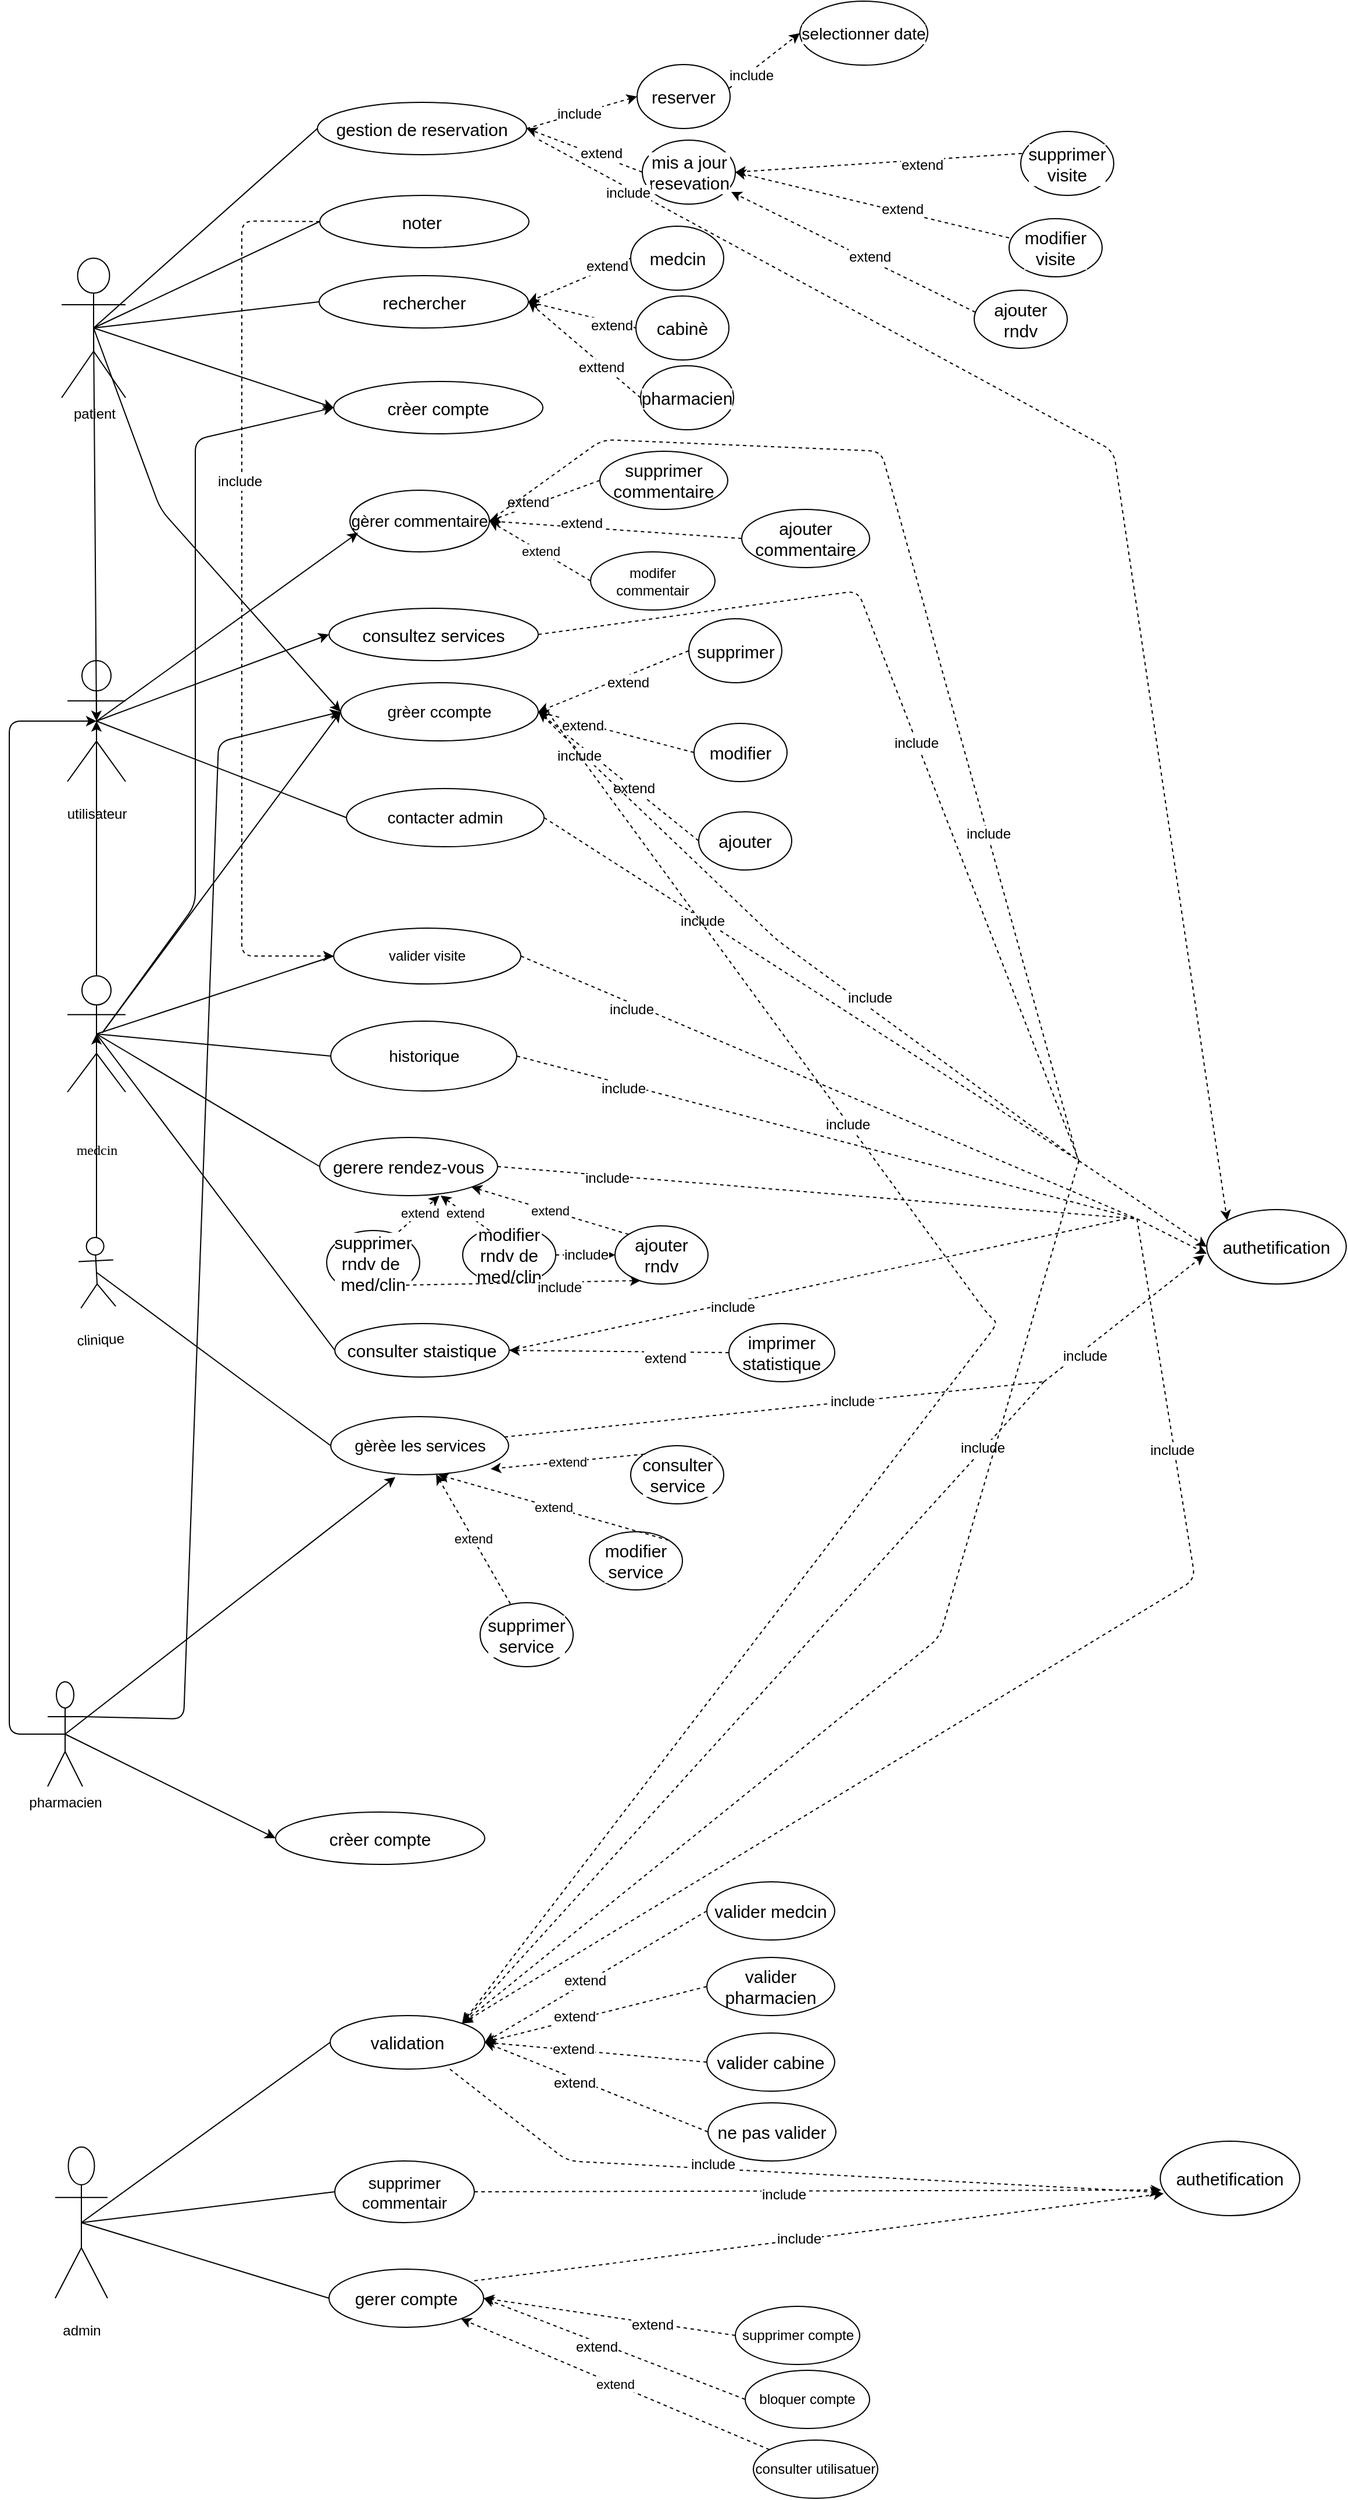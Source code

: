 <mxfile version="10.5.2" type="device"><diagram id="9LnyDhgUFT6EvwCevxtQ" name="Page-1"><mxGraphModel dx="1667" dy="1675" grid="1" gridSize="10" guides="1" tooltips="1" connect="1" arrows="1" fold="1" page="1" pageScale="1" pageWidth="827" pageHeight="1169" background="#ffffff" math="0" shadow="0"><root><mxCell id="0"/><mxCell id="1" parent="0"/><mxCell id="zMXbHXjJIyimCbZmFb-d-21" value="&lt;font style=&quot;font-size: 14px&quot;&gt;grèer ccompte&lt;/font&gt;" style="ellipse;whiteSpace=wrap;html=1;" parent="1" vertex="1"><mxGeometry x="245" y="-61" width="170" height="50" as="geometry"/></mxCell><mxCell id="zMXbHXjJIyimCbZmFb-d-44" value="&lt;br&gt;medcin&lt;br&gt;&lt;br&gt;" style="shape=umlActor;verticalLabelPosition=bottom;labelBackgroundColor=#ffffff;verticalAlign=middle;html=1;outlineConnect=0;fontColor=#000000;labelPosition=center;align=center;fontFamily=Verdana;fontStyle=0" parent="1" vertex="1"><mxGeometry x="10" y="191" width="50" height="100" as="geometry"/></mxCell><mxCell id="zMXbHXjJIyimCbZmFb-d-45" value="&lt;font style=&quot;font-size: 15px&quot;&gt;ajouter&lt;/font&gt;" style="ellipse;whiteSpace=wrap;html=1;labelBackgroundColor=#ffffff;fontColor=#000000;" parent="1" vertex="1"><mxGeometry x="553" y="50" width="80" height="50" as="geometry"/></mxCell><mxCell id="zMXbHXjJIyimCbZmFb-d-46" value="" style="endArrow=classic;html=1;fontColor=#000000;exitX=0;exitY=0.5;exitDx=0;exitDy=0;dashed=1;entryX=1;entryY=0.5;entryDx=0;entryDy=0;" parent="1" source="zMXbHXjJIyimCbZmFb-d-45" target="zMXbHXjJIyimCbZmFb-d-21" edge="1"><mxGeometry width="50" height="50" relative="1" as="geometry"><mxPoint x="210" y="204" as="sourcePoint"/><mxPoint x="400" y="136" as="targetPoint"/></mxGeometry></mxCell><mxCell id="14" value="extend" style="text;html=1;resizable=0;points=[];align=center;verticalAlign=middle;labelBackgroundColor=#ffffff;" parent="zMXbHXjJIyimCbZmFb-d-46" vertex="1" connectable="0"><mxGeometry x="-0.189" relative="1" as="geometry"><mxPoint as="offset"/></mxGeometry></mxCell><mxCell id="zMXbHXjJIyimCbZmFb-d-47" value="&lt;font style=&quot;font-size: 15px&quot;&gt;modifier&lt;/font&gt;" style="ellipse;whiteSpace=wrap;html=1;labelBackgroundColor=#ffffff;fontColor=#000000;" parent="1" vertex="1"><mxGeometry x="549" y="-26" width="80" height="50" as="geometry"/></mxCell><mxCell id="zMXbHXjJIyimCbZmFb-d-50" value="" style="endArrow=classic;html=1;fontColor=#000000;exitX=0;exitY=0.5;exitDx=0;exitDy=0;dashed=1;entryX=1;entryY=0.5;entryDx=0;entryDy=0;" parent="1" source="zMXbHXjJIyimCbZmFb-d-47" target="zMXbHXjJIyimCbZmFb-d-21" edge="1"><mxGeometry width="50" height="50" relative="1" as="geometry"><mxPoint x="60" y="536" as="sourcePoint"/><mxPoint x="400" y="136" as="targetPoint"/></mxGeometry></mxCell><mxCell id="13" value="extend" style="text;html=1;resizable=0;points=[];align=center;verticalAlign=middle;labelBackgroundColor=#ffffff;" parent="zMXbHXjJIyimCbZmFb-d-50" vertex="1" connectable="0"><mxGeometry x="0.425" y="2" relative="1" as="geometry"><mxPoint as="offset"/></mxGeometry></mxCell><mxCell id="zMXbHXjJIyimCbZmFb-d-51" value="&lt;font style=&quot;font-size: 15px&quot;&gt;supprimer&lt;/font&gt;" style="ellipse;whiteSpace=wrap;html=1;labelBackgroundColor=#ffffff;fontColor=#000000;" parent="1" vertex="1"><mxGeometry x="544.5" y="-116" width="80" height="55" as="geometry"/></mxCell><mxCell id="zMXbHXjJIyimCbZmFb-d-52" value="" style="endArrow=classic;html=1;fontColor=#000000;entryX=1;entryY=0.5;entryDx=0;entryDy=0;exitX=0;exitY=0.5;exitDx=0;exitDy=0;dashed=1;" parent="1" source="zMXbHXjJIyimCbZmFb-d-51" target="zMXbHXjJIyimCbZmFb-d-21" edge="1"><mxGeometry width="50" height="50" relative="1" as="geometry"><mxPoint x="60" y="536" as="sourcePoint"/><mxPoint x="110" y="486" as="targetPoint"/></mxGeometry></mxCell><mxCell id="12" value="extend" style="text;html=1;resizable=0;points=[];align=center;verticalAlign=middle;labelBackgroundColor=#ffffff;" parent="zMXbHXjJIyimCbZmFb-d-52" vertex="1" connectable="0"><mxGeometry x="-0.167" y="6" relative="1" as="geometry"><mxPoint x="-1" as="offset"/></mxGeometry></mxCell><mxCell id="zMXbHXjJIyimCbZmFb-d-56" value="" style="endArrow=none;html=1;fontColor=#000000;entryX=0.5;entryY=0.5;entryDx=0;entryDy=0;entryPerimeter=0;exitX=0;exitY=0.5;exitDx=0;exitDy=0;" parent="1" source="zMXbHXjJIyimCbZmFb-d-57" edge="1"><mxGeometry width="50" height="50" relative="1" as="geometry"><mxPoint x="190" y="316" as="sourcePoint"/><mxPoint x="35" y="241" as="targetPoint"/></mxGeometry></mxCell><mxCell id="zMXbHXjJIyimCbZmFb-d-57" value="&lt;font style=&quot;font-size: 14px&quot;&gt;historique&lt;/font&gt;" style="ellipse;whiteSpace=wrap;html=1;labelBackgroundColor=#ffffff;fontColor=#000000;" parent="1" vertex="1"><mxGeometry x="236.5" y="230" width="160" height="60" as="geometry"/></mxCell><mxCell id="zMXbHXjJIyimCbZmFb-d-58" value="&lt;font style=&quot;font-size: 15px&quot;&gt;authetification&lt;/font&gt;" style="ellipse;whiteSpace=wrap;html=1;labelBackgroundColor=#ffffff;fontColor=#000000;" parent="1" vertex="1"><mxGeometry x="990" y="392" width="120" height="64" as="geometry"/></mxCell><mxCell id="zMXbHXjJIyimCbZmFb-d-60" value="" style="endArrow=none;html=1;fontColor=#000000;dashed=1;exitX=1;exitY=0.5;exitDx=0;exitDy=0;endFill=0;" parent="1" source="zMXbHXjJIyimCbZmFb-d-57" edge="1"><mxGeometry width="50" height="50" relative="1" as="geometry"><mxPoint x="540" y="296" as="sourcePoint"/><mxPoint x="930" y="400" as="targetPoint"/></mxGeometry></mxCell><mxCell id="18" value="include" style="text;html=1;resizable=0;points=[];align=center;verticalAlign=middle;labelBackgroundColor=#ffffff;" parent="zMXbHXjJIyimCbZmFb-d-60" vertex="1" connectable="0"><mxGeometry x="-0.656" y="-4" relative="1" as="geometry"><mxPoint as="offset"/></mxGeometry></mxCell><mxCell id="iPlJsQ_h50ls05gZvfqL-1" value="&lt;font style=&quot;font-size: 15px&quot;&gt;gerere rendez-vous&lt;br&gt;&lt;/font&gt;" style="ellipse;whiteSpace=wrap;html=1;" parent="1" vertex="1"><mxGeometry x="227" y="330" width="153" height="50" as="geometry"/></mxCell><mxCell id="iPlJsQ_h50ls05gZvfqL-2" value="" style="endArrow=none;html=1;entryX=0;entryY=0.5;entryDx=0;entryDy=0;exitX=0.5;exitY=0.5;exitDx=0;exitDy=0;exitPerimeter=0;" parent="1" target="iPlJsQ_h50ls05gZvfqL-1" edge="1"><mxGeometry width="50" height="50" relative="1" as="geometry"><mxPoint x="35" y="241" as="sourcePoint"/><mxPoint x="90" y="476" as="targetPoint"/></mxGeometry></mxCell><mxCell id="iPlJsQ_h50ls05gZvfqL-3" value="" style="endArrow=none;html=1;dashed=1;exitX=1;exitY=0.5;exitDx=0;exitDy=0;endFill=0;" parent="1" source="iPlJsQ_h50ls05gZvfqL-1" edge="1"><mxGeometry width="50" height="50" relative="1" as="geometry"><mxPoint x="540" y="296" as="sourcePoint"/><mxPoint x="930" y="400" as="targetPoint"/></mxGeometry></mxCell><mxCell id="19" value="include" style="text;html=1;resizable=0;points=[];align=center;verticalAlign=middle;labelBackgroundColor=#ffffff;" parent="iPlJsQ_h50ls05gZvfqL-3" vertex="1" connectable="0"><mxGeometry x="-0.658" y="-2" relative="1" as="geometry"><mxPoint as="offset"/></mxGeometry></mxCell><mxCell id="iPlJsQ_h50ls05gZvfqL-4" value="&lt;font style=&quot;font-size: 15px&quot;&gt;consulter staistique&lt;/font&gt;" style="ellipse;whiteSpace=wrap;html=1;" parent="1" vertex="1"><mxGeometry x="240" y="490" width="150" height="46" as="geometry"/></mxCell><mxCell id="iPlJsQ_h50ls05gZvfqL-8" value="" style="endArrow=none;html=1;exitX=0;exitY=0.5;exitDx=0;exitDy=0;entryX=0.5;entryY=0.5;entryDx=0;entryDy=0;entryPerimeter=0;" parent="1" source="iPlJsQ_h50ls05gZvfqL-4" edge="1"><mxGeometry width="50" height="50" relative="1" as="geometry"><mxPoint x="40" y="606" as="sourcePoint"/><mxPoint x="35" y="241" as="targetPoint"/></mxGeometry></mxCell><mxCell id="iPlJsQ_h50ls05gZvfqL-9" value="" style="endArrow=none;html=1;exitX=1;exitY=0.5;exitDx=0;exitDy=0;dashed=1;endFill=0;" parent="1" source="iPlJsQ_h50ls05gZvfqL-4" edge="1"><mxGeometry width="50" height="50" relative="1" as="geometry"><mxPoint x="543" y="296" as="sourcePoint"/><mxPoint x="920" y="400" as="targetPoint"/></mxGeometry></mxCell><mxCell id="20" value="include" style="text;html=1;resizable=0;points=[];align=center;verticalAlign=middle;labelBackgroundColor=#ffffff;" parent="iPlJsQ_h50ls05gZvfqL-9" vertex="1" connectable="0"><mxGeometry x="-0.279" y="-4" relative="1" as="geometry"><mxPoint as="offset"/></mxGeometry></mxCell><mxCell id="iPlJsQ_h50ls05gZvfqL-10" value="&lt;font style=&quot;font-size: 15px&quot;&gt;imprimer statistique&lt;/font&gt;" style="ellipse;whiteSpace=wrap;html=1;" parent="1" vertex="1"><mxGeometry x="579" y="490" width="91" height="50" as="geometry"/></mxCell><mxCell id="iPlJsQ_h50ls05gZvfqL-12" value="" style="endArrow=classic;html=1;entryX=1;entryY=0.5;entryDx=0;entryDy=0;exitX=0;exitY=0.5;exitDx=0;exitDy=0;dashed=1;" parent="1" source="iPlJsQ_h50ls05gZvfqL-10" target="iPlJsQ_h50ls05gZvfqL-4" edge="1"><mxGeometry width="50" height="50" relative="1" as="geometry"><mxPoint x="10" y="716" as="sourcePoint"/><mxPoint x="60" y="666" as="targetPoint"/></mxGeometry></mxCell><mxCell id="21" value="extend" style="text;html=1;resizable=0;points=[];align=center;verticalAlign=middle;labelBackgroundColor=#ffffff;" parent="iPlJsQ_h50ls05gZvfqL-12" vertex="1" connectable="0"><mxGeometry x="-0.418" y="5" relative="1" as="geometry"><mxPoint as="offset"/></mxGeometry></mxCell><mxCell id="iPlJsQ_h50ls05gZvfqL-17" value="&lt;br&gt;clinique&lt;br&gt;" style="shape=umlActor;verticalLabelPosition=bottom;labelBackgroundColor=#ffffff;verticalAlign=top;html=1;outlineConnect=0;rotation=-3;direction=east;" parent="1" vertex="1"><mxGeometry x="20" y="416" width="30" height="60" as="geometry"/></mxCell><mxCell id="iPlJsQ_h50ls05gZvfqL-18" value="" style="endArrow=classic;html=1;entryX=0.5;entryY=0.5;entryDx=0;entryDy=0;entryPerimeter=0;" parent="1" source="iPlJsQ_h50ls05gZvfqL-17" edge="1"><mxGeometry width="50" height="50" relative="1" as="geometry"><mxPoint x="10" y="686" as="sourcePoint"/><mxPoint x="35" y="241" as="targetPoint"/></mxGeometry></mxCell><mxCell id="iPlJsQ_h50ls05gZvfqL-28" value="&lt;font style=&quot;font-size: 14px&quot;&gt;gèrèe les services&lt;/font&gt;" style="ellipse;whiteSpace=wrap;html=1;" parent="1" vertex="1"><mxGeometry x="236.5" y="570" width="153" height="50" as="geometry"/></mxCell><mxCell id="iPlJsQ_h50ls05gZvfqL-29" value="" style="endArrow=none;html=1;exitX=0;exitY=0.5;exitDx=0;exitDy=0;entryX=0.5;entryY=0.5;entryDx=0;entryDy=0;entryPerimeter=0;" parent="1" source="iPlJsQ_h50ls05gZvfqL-28" target="iPlJsQ_h50ls05gZvfqL-17" edge="1"><mxGeometry width="50" height="50" relative="1" as="geometry"><mxPoint x="10" y="896" as="sourcePoint"/><mxPoint x="60" y="846" as="targetPoint"/></mxGeometry></mxCell><mxCell id="iPlJsQ_h50ls05gZvfqL-30" value="&lt;br&gt;admin&lt;br&gt;&lt;br&gt;" style="shape=umlActor;verticalLabelPosition=bottom;labelBackgroundColor=#ffffff;verticalAlign=top;html=1;outlineConnect=0;" parent="1" vertex="1"><mxGeometry x="-0.5" y="1198" width="45" height="130" as="geometry"/></mxCell><mxCell id="iPlJsQ_h50ls05gZvfqL-31" value="&lt;font style=&quot;font-size: 15px&quot;&gt;validation&lt;/font&gt;" style="ellipse;whiteSpace=wrap;html=1;" parent="1" vertex="1"><mxGeometry x="236" y="1085" width="133" height="46" as="geometry"/></mxCell><mxCell id="iPlJsQ_h50ls05gZvfqL-34" value="&lt;font style=&quot;font-size: 15px&quot;&gt;gerer compte&lt;/font&gt;" style="ellipse;whiteSpace=wrap;html=1;" parent="1" vertex="1"><mxGeometry x="235" y="1303" width="133" height="50" as="geometry"/></mxCell><mxCell id="iPlJsQ_h50ls05gZvfqL-35" value="" style="endArrow=none;html=1;exitX=1;exitY=0.5;exitDx=0;exitDy=0;dashed=1;endFill=0;" parent="1" source="zMXbHXjJIyimCbZmFb-d-21" edge="1"><mxGeometry width="50" height="50" relative="1" as="geometry"><mxPoint x="40" y="800" as="sourcePoint"/><mxPoint x="880" y="350" as="targetPoint"/><Array as="points"><mxPoint x="620" y="160"/></Array></mxGeometry></mxCell><mxCell id="15" value="include" style="text;html=1;resizable=0;points=[];align=center;verticalAlign=middle;labelBackgroundColor=#ffffff;" parent="iPlJsQ_h50ls05gZvfqL-35" vertex="1" connectable="0"><mxGeometry x="-0.834" y="-4" relative="1" as="geometry"><mxPoint x="1" as="offset"/></mxGeometry></mxCell><mxCell id="FU3f3oIDZzmrvrqq_u5L-83" value="include" style="text;html=1;resizable=0;points=[];align=center;verticalAlign=middle;labelBackgroundColor=#ffffff;" vertex="1" connectable="0" parent="iPlJsQ_h50ls05gZvfqL-35"><mxGeometry x="0.24" y="-2" relative="1" as="geometry"><mxPoint x="6.5" y="-6" as="offset"/></mxGeometry></mxCell><mxCell id="iPlJsQ_h50ls05gZvfqL-38" value="&lt;font style=&quot;font-size: 15px&quot;&gt;valider cabine&lt;/font&gt;" style="ellipse;whiteSpace=wrap;html=1;" parent="1" vertex="1"><mxGeometry x="560" y="1100" width="110" height="50" as="geometry"/></mxCell><mxCell id="iPlJsQ_h50ls05gZvfqL-39" value="&lt;font style=&quot;font-size: 15px&quot;&gt;ne pas valider&lt;/font&gt;" style="ellipse;whiteSpace=wrap;html=1;" parent="1" vertex="1"><mxGeometry x="561" y="1160" width="110" height="50" as="geometry"/></mxCell><mxCell id="iPlJsQ_h50ls05gZvfqL-40" value="&lt;span style=&quot;font-size: 15px&quot;&gt;valider pharmacien&lt;/span&gt;&lt;br&gt;" style="ellipse;whiteSpace=wrap;html=1;" parent="1" vertex="1"><mxGeometry x="560" y="1035" width="110" height="50" as="geometry"/></mxCell><mxCell id="iPlJsQ_h50ls05gZvfqL-41" value="&lt;span style=&quot;font-size: 15px&quot;&gt;valider medcin&lt;/span&gt;&lt;br&gt;" style="ellipse;whiteSpace=wrap;html=1;" parent="1" vertex="1"><mxGeometry x="560" y="970" width="110" height="50" as="geometry"/></mxCell><mxCell id="iPlJsQ_h50ls05gZvfqL-42" value="" style="endArrow=classic;html=1;dashed=1;entryX=1;entryY=0.5;entryDx=0;entryDy=0;exitX=0;exitY=0.5;exitDx=0;exitDy=0;" parent="1" source="iPlJsQ_h50ls05gZvfqL-41" target="iPlJsQ_h50ls05gZvfqL-31" edge="1"><mxGeometry width="50" height="50" relative="1" as="geometry"><mxPoint x="1" y="1380" as="sourcePoint"/><mxPoint x="51" y="1330" as="targetPoint"/></mxGeometry></mxCell><mxCell id="24" value="extend" style="text;html=1;resizable=0;points=[];align=center;verticalAlign=middle;labelBackgroundColor=#ffffff;" parent="iPlJsQ_h50ls05gZvfqL-42" vertex="1" connectable="0"><mxGeometry x="0.09" y="-2" relative="1" as="geometry"><mxPoint as="offset"/></mxGeometry></mxCell><mxCell id="iPlJsQ_h50ls05gZvfqL-43" value="" style="endArrow=classic;html=1;dashed=1;exitX=0;exitY=0.5;exitDx=0;exitDy=0;entryX=1;entryY=0.5;entryDx=0;entryDy=0;" parent="1" source="iPlJsQ_h50ls05gZvfqL-40" target="iPlJsQ_h50ls05gZvfqL-31" edge="1"><mxGeometry width="50" height="50" relative="1" as="geometry"><mxPoint x="441" y="1190" as="sourcePoint"/><mxPoint x="381" y="1130" as="targetPoint"/></mxGeometry></mxCell><mxCell id="25" value="extend" style="text;html=1;resizable=0;points=[];align=center;verticalAlign=middle;labelBackgroundColor=#ffffff;" parent="iPlJsQ_h50ls05gZvfqL-43" vertex="1" connectable="0"><mxGeometry x="0.187" y="-3" relative="1" as="geometry"><mxPoint as="offset"/></mxGeometry></mxCell><mxCell id="iPlJsQ_h50ls05gZvfqL-45" value="" style="endArrow=classic;html=1;dashed=1;exitX=0;exitY=0.5;exitDx=0;exitDy=0;entryX=1;entryY=0.5;entryDx=0;entryDy=0;" parent="1" source="iPlJsQ_h50ls05gZvfqL-38" target="iPlJsQ_h50ls05gZvfqL-31" edge="1"><mxGeometry width="50" height="50" relative="1" as="geometry"><mxPoint x="461" y="1220" as="sourcePoint"/><mxPoint x="381" y="1130" as="targetPoint"/></mxGeometry></mxCell><mxCell id="26" value="extend" style="text;html=1;resizable=0;points=[];align=center;verticalAlign=middle;labelBackgroundColor=#ffffff;" parent="iPlJsQ_h50ls05gZvfqL-45" vertex="1" connectable="0"><mxGeometry x="0.205" y="-1" relative="1" as="geometry"><mxPoint as="offset"/></mxGeometry></mxCell><mxCell id="iPlJsQ_h50ls05gZvfqL-46" value="" style="endArrow=classic;html=1;dashed=1;exitX=0;exitY=0.5;exitDx=0;exitDy=0;entryX=1;entryY=0.5;entryDx=0;entryDy=0;" parent="1" source="iPlJsQ_h50ls05gZvfqL-39" target="iPlJsQ_h50ls05gZvfqL-31" edge="1"><mxGeometry width="50" height="50" relative="1" as="geometry"><mxPoint x="431" y="1220" as="sourcePoint"/><mxPoint x="381" y="1130" as="targetPoint"/></mxGeometry></mxCell><mxCell id="27" value="extend" style="text;html=1;resizable=0;points=[];align=center;verticalAlign=middle;labelBackgroundColor=#ffffff;" parent="iPlJsQ_h50ls05gZvfqL-46" vertex="1" connectable="0"><mxGeometry x="0.183" y="4" relative="1" as="geometry"><mxPoint as="offset"/></mxGeometry></mxCell><mxCell id="iPlJsQ_h50ls05gZvfqL-48" value="" style="endArrow=none;html=1;exitX=0;exitY=0.5;exitDx=0;exitDy=0;entryX=0.5;entryY=0.5;entryDx=0;entryDy=0;entryPerimeter=0;" parent="1" source="iPlJsQ_h50ls05gZvfqL-31" target="iPlJsQ_h50ls05gZvfqL-30" edge="1"><mxGeometry width="50" height="50" relative="1" as="geometry"><mxPoint x="1" y="1380" as="sourcePoint"/><mxPoint x="51" y="1330" as="targetPoint"/></mxGeometry></mxCell><mxCell id="iPlJsQ_h50ls05gZvfqL-50" value="" style="endArrow=none;html=1;exitX=0;exitY=0.5;exitDx=0;exitDy=0;entryX=0.5;entryY=0.5;entryDx=0;entryDy=0;entryPerimeter=0;" parent="1" source="iPlJsQ_h50ls05gZvfqL-34" target="iPlJsQ_h50ls05gZvfqL-30" edge="1"><mxGeometry width="50" height="50" relative="1" as="geometry"><mxPoint x="245" y="1385" as="sourcePoint"/><mxPoint x="51" y="1330" as="targetPoint"/></mxGeometry></mxCell><mxCell id="iPlJsQ_h50ls05gZvfqL-61" value="&lt;br&gt;utilisateur&lt;br&gt;" style="shape=umlActor;verticalLabelPosition=bottom;labelBackgroundColor=#ffffff;verticalAlign=top;html=1;outlineConnect=0;" parent="1" vertex="1"><mxGeometry x="10" y="-80" width="50" height="104" as="geometry"/></mxCell><mxCell id="iPlJsQ_h50ls05gZvfqL-64" value="" style="endArrow=classic;html=1;entryX=0.5;entryY=0.5;entryDx=0;entryDy=0;entryPerimeter=0;" parent="1" source="zMXbHXjJIyimCbZmFb-d-44" target="iPlJsQ_h50ls05gZvfqL-61" edge="1"><mxGeometry width="50" height="50" relative="1" as="geometry"><mxPoint x="30" y="140" as="sourcePoint"/><mxPoint x="80" y="90" as="targetPoint"/></mxGeometry></mxCell><mxCell id="O1i-5wUcw9t3_HVmQhSs-1" value="pharmacien&lt;br&gt;&lt;br&gt;" style="shape=umlActor;verticalLabelPosition=bottom;labelBackgroundColor=#ffffff;verticalAlign=top;html=1;outlineConnect=0;" parent="1" vertex="1"><mxGeometry x="-7" y="798" width="30" height="90" as="geometry"/></mxCell><mxCell id="O1i-5wUcw9t3_HVmQhSs-25" value="patient" style="shape=umlActor;verticalLabelPosition=bottom;labelBackgroundColor=#ffffff;verticalAlign=top;html=1;outlineConnect=0;" parent="1" vertex="1"><mxGeometry x="5" y="-426" width="55" height="120" as="geometry"/></mxCell><mxCell id="O1i-5wUcw9t3_HVmQhSs-26" value="&lt;span style=&quot;font-size: 15px&quot;&gt;gestion de reservation&lt;/span&gt;" style="ellipse;whiteSpace=wrap;html=1;" parent="1" vertex="1"><mxGeometry x="225" y="-560" width="180" height="45" as="geometry"/></mxCell><mxCell id="O1i-5wUcw9t3_HVmQhSs-28" value="" style="endArrow=classic;html=1;entryX=0.5;entryY=0.5;entryDx=0;entryDy=0;entryPerimeter=0;exitX=0.5;exitY=0.5;exitDx=0;exitDy=0;exitPerimeter=0;" parent="1" source="O1i-5wUcw9t3_HVmQhSs-25" target="iPlJsQ_h50ls05gZvfqL-61" edge="1"><mxGeometry width="50" height="50" relative="1" as="geometry"><mxPoint x="10" y="-210" as="sourcePoint"/><mxPoint x="60" y="-260" as="targetPoint"/></mxGeometry></mxCell><mxCell id="O1i-5wUcw9t3_HVmQhSs-29" value="" style="endArrow=classic;html=1;exitX=1;exitY=0.5;exitDx=0;exitDy=0;entryX=0;entryY=0.5;entryDx=0;entryDy=0;dashed=1;" parent="1" source="O1i-5wUcw9t3_HVmQhSs-26" target="O1i-5wUcw9t3_HVmQhSs-32" edge="1"><mxGeometry width="50" height="50" relative="1" as="geometry"><mxPoint x="470" y="-500" as="sourcePoint"/><mxPoint x="500" y="-560" as="targetPoint"/></mxGeometry></mxCell><mxCell id="2" value="include" style="text;html=1;resizable=0;points=[];align=center;verticalAlign=middle;labelBackgroundColor=#ffffff;" parent="O1i-5wUcw9t3_HVmQhSs-29" vertex="1" connectable="0"><mxGeometry x="0.436" y="-6" relative="1" as="geometry"><mxPoint x="-25" y="1.5" as="offset"/></mxGeometry></mxCell><mxCell id="O1i-5wUcw9t3_HVmQhSs-31" value="&lt;span style=&quot;font-size: 15px&quot;&gt;noter&amp;nbsp;&lt;/span&gt;&lt;br&gt;" style="ellipse;whiteSpace=wrap;html=1;" parent="1" vertex="1"><mxGeometry x="227" y="-480" width="180" height="45" as="geometry"/></mxCell><mxCell id="O1i-5wUcw9t3_HVmQhSs-32" value="&lt;font style=&quot;font-size: 15px&quot;&gt;reserver&lt;/font&gt;" style="ellipse;whiteSpace=wrap;html=1;labelBackgroundColor=#ffffff;fontColor=#000000;" parent="1" vertex="1"><mxGeometry x="500" y="-592.5" width="80" height="55" as="geometry"/></mxCell><mxCell id="O1i-5wUcw9t3_HVmQhSs-34" value="" style="endArrow=classic;html=1;exitX=0.988;exitY=0.373;exitDx=0;exitDy=0;exitPerimeter=0;entryX=0;entryY=0.5;entryDx=0;entryDy=0;dashed=1;" parent="1" source="O1i-5wUcw9t3_HVmQhSs-32" target="O1i-5wUcw9t3_HVmQhSs-36" edge="1"><mxGeometry width="50" height="50" relative="1" as="geometry"><mxPoint x="610" y="-560" as="sourcePoint"/><mxPoint x="640" y="-600" as="targetPoint"/></mxGeometry></mxCell><mxCell id="3" value="include" style="text;html=1;resizable=0;points=[];align=center;verticalAlign=middle;labelBackgroundColor=#ffffff;" parent="O1i-5wUcw9t3_HVmQhSs-34" vertex="1" connectable="0"><mxGeometry x="-0.435" y="-3" relative="1" as="geometry"><mxPoint as="offset"/></mxGeometry></mxCell><mxCell id="O1i-5wUcw9t3_HVmQhSs-36" value="&lt;font style=&quot;font-size: 14px&quot;&gt;selectionner date&lt;/font&gt;" style="ellipse;whiteSpace=wrap;html=1;labelBackgroundColor=#ffffff;fontColor=#000000;" parent="1" vertex="1"><mxGeometry x="640" y="-647" width="110" height="55" as="geometry"/></mxCell><mxCell id="O1i-5wUcw9t3_HVmQhSs-43" value="" style="endArrow=classic;html=1;entryX=1;entryY=0.5;entryDx=0;entryDy=0;exitX=0;exitY=0.5;exitDx=0;exitDy=0;dashed=1;" parent="1" source="O1i-5wUcw9t3_HVmQhSs-44" target="O1i-5wUcw9t3_HVmQhSs-26" edge="1"><mxGeometry width="50" height="50" relative="1" as="geometry"><mxPoint x="490" y="-500" as="sourcePoint"/><mxPoint x="410" y="-540" as="targetPoint"/></mxGeometry></mxCell><mxCell id="5" value="extend" style="text;html=1;resizable=0;points=[];align=center;verticalAlign=middle;labelBackgroundColor=#ffffff;" parent="O1i-5wUcw9t3_HVmQhSs-43" vertex="1" connectable="0"><mxGeometry x="-0.263" y="-3" relative="1" as="geometry"><mxPoint as="offset"/></mxGeometry></mxCell><mxCell id="O1i-5wUcw9t3_HVmQhSs-44" value="&lt;span style=&quot;font-size: 15px&quot;&gt;mis a jour&lt;br&gt;resevation&lt;br&gt;&lt;/span&gt;" style="ellipse;whiteSpace=wrap;html=1;labelBackgroundColor=#ffffff;fontColor=#000000;" parent="1" vertex="1"><mxGeometry x="504.5" y="-527.5" width="80" height="55" as="geometry"/></mxCell><mxCell id="O1i-5wUcw9t3_HVmQhSs-51" value="valider visite" style="ellipse;whiteSpace=wrap;html=1;" parent="1" vertex="1"><mxGeometry x="239" y="150" width="161" height="48" as="geometry"/></mxCell><mxCell id="O1i-5wUcw9t3_HVmQhSs-52" value="" style="endArrow=none;html=1;exitX=0.5;exitY=0.5;exitDx=0;exitDy=0;exitPerimeter=0;entryX=0;entryY=0.5;entryDx=0;entryDy=0;" parent="1" source="zMXbHXjJIyimCbZmFb-d-44" target="O1i-5wUcw9t3_HVmQhSs-51" edge="1"><mxGeometry width="50" height="50" relative="1" as="geometry"><mxPoint x="160" y="160" as="sourcePoint"/><mxPoint x="210" y="110" as="targetPoint"/></mxGeometry></mxCell><mxCell id="O1i-5wUcw9t3_HVmQhSs-53" value="" style="endArrow=classic;html=1;entryX=0;entryY=0.5;entryDx=0;entryDy=0;exitX=0;exitY=0.5;exitDx=0;exitDy=0;dashed=1;" parent="1" source="O1i-5wUcw9t3_HVmQhSs-31" target="O1i-5wUcw9t3_HVmQhSs-51" edge="1"><mxGeometry width="50" height="50" relative="1" as="geometry"><mxPoint x="320" y="-300" as="sourcePoint"/><mxPoint x="160" y="170" as="targetPoint"/><Array as="points"><mxPoint x="160" y="-458"/><mxPoint x="160" y="-260"/><mxPoint x="160" y="174"/></Array></mxGeometry></mxCell><mxCell id="11" value="include" style="text;html=1;resizable=0;points=[];align=center;verticalAlign=middle;labelBackgroundColor=#ffffff;" parent="O1i-5wUcw9t3_HVmQhSs-53" vertex="1" connectable="0"><mxGeometry x="-0.252" y="-2" relative="1" as="geometry"><mxPoint as="offset"/></mxGeometry></mxCell><mxCell id="O1i-5wUcw9t3_HVmQhSs-56" value="&lt;span style=&quot;font-size: 15px&quot;&gt;rechercher&lt;/span&gt;&lt;br&gt;" style="ellipse;whiteSpace=wrap;html=1;" parent="1" vertex="1"><mxGeometry x="226.5" y="-411" width="180" height="45" as="geometry"/></mxCell><mxCell id="O1i-5wUcw9t3_HVmQhSs-58" value="&lt;span style=&quot;font-size: 15px&quot;&gt;medcin&lt;/span&gt;" style="ellipse;whiteSpace=wrap;html=1;labelBackgroundColor=#ffffff;fontColor=#000000;" parent="1" vertex="1"><mxGeometry x="494.5" y="-453.5" width="80" height="55" as="geometry"/></mxCell><mxCell id="O1i-5wUcw9t3_HVmQhSs-59" value="&lt;font style=&quot;font-size: 15px&quot;&gt;cabinè&lt;/font&gt;" style="ellipse;whiteSpace=wrap;html=1;labelBackgroundColor=#ffffff;fontColor=#000000;" parent="1" vertex="1"><mxGeometry x="499" y="-393.5" width="80" height="55" as="geometry"/></mxCell><mxCell id="O1i-5wUcw9t3_HVmQhSs-60" value="&lt;font style=&quot;font-size: 15px&quot;&gt;pharmacien&lt;/font&gt;" style="ellipse;whiteSpace=wrap;html=1;labelBackgroundColor=#ffffff;fontColor=#000000;" parent="1" vertex="1"><mxGeometry x="503" y="-333.5" width="80" height="55" as="geometry"/></mxCell><mxCell id="O1i-5wUcw9t3_HVmQhSs-61" value="" style="endArrow=classic;html=1;entryX=1;entryY=0.5;entryDx=0;entryDy=0;exitX=0;exitY=0.5;exitDx=0;exitDy=0;dashed=1;" parent="1" source="O1i-5wUcw9t3_HVmQhSs-58" target="O1i-5wUcw9t3_HVmQhSs-56" edge="1"><mxGeometry width="50" height="50" relative="1" as="geometry"><mxPoint x="350" y="-260" as="sourcePoint"/><mxPoint x="400" y="-310" as="targetPoint"/></mxGeometry></mxCell><mxCell id="7" value="extend" style="text;html=1;resizable=0;points=[];align=center;verticalAlign=middle;labelBackgroundColor=#ffffff;" parent="O1i-5wUcw9t3_HVmQhSs-61" vertex="1" connectable="0"><mxGeometry x="-0.54" y="-2" relative="1" as="geometry"><mxPoint as="offset"/></mxGeometry></mxCell><mxCell id="O1i-5wUcw9t3_HVmQhSs-62" value="" style="endArrow=classic;html=1;exitX=0;exitY=0.5;exitDx=0;exitDy=0;entryX=1;entryY=0.5;entryDx=0;entryDy=0;dashed=1;" parent="1" source="O1i-5wUcw9t3_HVmQhSs-59" target="O1i-5wUcw9t3_HVmQhSs-56" edge="1"><mxGeometry width="50" height="50" relative="1" as="geometry"><mxPoint x="420" y="-270" as="sourcePoint"/><mxPoint x="410" y="-390" as="targetPoint"/></mxGeometry></mxCell><mxCell id="8" value="extend" style="text;html=1;resizable=0;points=[];align=center;verticalAlign=middle;labelBackgroundColor=#ffffff;" parent="O1i-5wUcw9t3_HVmQhSs-62" vertex="1" connectable="0"><mxGeometry x="-0.558" y="3" relative="1" as="geometry"><mxPoint as="offset"/></mxGeometry></mxCell><mxCell id="O1i-5wUcw9t3_HVmQhSs-63" value="" style="endArrow=classic;html=1;entryX=1;entryY=0.5;entryDx=0;entryDy=0;exitX=0;exitY=0.5;exitDx=0;exitDy=0;dashed=1;" parent="1" source="O1i-5wUcw9t3_HVmQhSs-60" target="O1i-5wUcw9t3_HVmQhSs-56" edge="1"><mxGeometry width="50" height="50" relative="1" as="geometry"><mxPoint x="380" y="-290" as="sourcePoint"/><mxPoint x="430" y="-340" as="targetPoint"/></mxGeometry></mxCell><mxCell id="9" value="exttend" style="text;html=1;resizable=0;points=[];align=center;verticalAlign=middle;labelBackgroundColor=#ffffff;" parent="O1i-5wUcw9t3_HVmQhSs-63" vertex="1" connectable="0"><mxGeometry x="-0.323" y="2" relative="1" as="geometry"><mxPoint as="offset"/></mxGeometry></mxCell><mxCell id="O1i-5wUcw9t3_HVmQhSs-64" value="" style="endArrow=none;html=1;entryX=0;entryY=0.5;entryDx=0;entryDy=0;exitX=0.5;exitY=0.5;exitDx=0;exitDy=0;exitPerimeter=0;" parent="1" source="O1i-5wUcw9t3_HVmQhSs-25" target="O1i-5wUcw9t3_HVmQhSs-26" edge="1"><mxGeometry width="50" height="50" relative="1" as="geometry"><mxPoint x="120" y="-490" as="sourcePoint"/><mxPoint x="170" y="-540" as="targetPoint"/></mxGeometry></mxCell><mxCell id="O1i-5wUcw9t3_HVmQhSs-65" value="" style="endArrow=none;html=1;entryX=0;entryY=0.5;entryDx=0;entryDy=0;exitX=0.5;exitY=0.5;exitDx=0;exitDy=0;exitPerimeter=0;" parent="1" source="O1i-5wUcw9t3_HVmQhSs-25" target="O1i-5wUcw9t3_HVmQhSs-31" edge="1"><mxGeometry width="50" height="50" relative="1" as="geometry"><mxPoint x="190" y="-220" as="sourcePoint"/><mxPoint x="240" y="-270" as="targetPoint"/></mxGeometry></mxCell><mxCell id="O1i-5wUcw9t3_HVmQhSs-66" value="" style="endArrow=none;html=1;entryX=0;entryY=0.5;entryDx=0;entryDy=0;exitX=0.5;exitY=0.5;exitDx=0;exitDy=0;exitPerimeter=0;" parent="1" source="O1i-5wUcw9t3_HVmQhSs-25" target="O1i-5wUcw9t3_HVmQhSs-56" edge="1"><mxGeometry width="50" height="50" relative="1" as="geometry"><mxPoint x="220" y="-240" as="sourcePoint"/><mxPoint x="270" y="-290" as="targetPoint"/></mxGeometry></mxCell><mxCell id="O1i-5wUcw9t3_HVmQhSs-69" value="supprimer compte" style="ellipse;whiteSpace=wrap;html=1;" parent="1" vertex="1"><mxGeometry x="584.5" y="1335" width="107" height="50" as="geometry"/></mxCell><mxCell id="O1i-5wUcw9t3_HVmQhSs-70" value="" style="endArrow=classic;html=1;entryX=1;entryY=0.5;entryDx=0;entryDy=0;exitX=0;exitY=0.5;exitDx=0;exitDy=0;dashed=1;" parent="1" source="O1i-5wUcw9t3_HVmQhSs-69" target="iPlJsQ_h50ls05gZvfqL-34" edge="1"><mxGeometry width="50" height="50" relative="1" as="geometry"><mxPoint x="-24" y="1535" as="sourcePoint"/><mxPoint x="26" y="1485" as="targetPoint"/></mxGeometry></mxCell><mxCell id="29" value="extend" style="text;html=1;resizable=0;points=[];align=center;verticalAlign=middle;labelBackgroundColor=#ffffff;" parent="O1i-5wUcw9t3_HVmQhSs-70" vertex="1" connectable="0"><mxGeometry x="-0.337" y="1" relative="1" as="geometry"><mxPoint as="offset"/></mxGeometry></mxCell><mxCell id="O1i-5wUcw9t3_HVmQhSs-71" value="bloquer compte" style="ellipse;whiteSpace=wrap;html=1;" parent="1" vertex="1"><mxGeometry x="593" y="1390" width="107" height="50" as="geometry"/></mxCell><mxCell id="O1i-5wUcw9t3_HVmQhSs-72" value="" style="endArrow=classic;html=1;exitX=0;exitY=0.5;exitDx=0;exitDy=0;dashed=1;entryX=1;entryY=0.5;entryDx=0;entryDy=0;" parent="1" source="O1i-5wUcw9t3_HVmQhSs-71" target="iPlJsQ_h50ls05gZvfqL-34" edge="1"><mxGeometry width="50" height="50" relative="1" as="geometry"><mxPoint x="-24" y="1625" as="sourcePoint"/><mxPoint x="377" y="1389" as="targetPoint"/></mxGeometry></mxCell><mxCell id="30" value="extend" style="text;html=1;resizable=0;points=[];align=center;verticalAlign=middle;labelBackgroundColor=#ffffff;" parent="O1i-5wUcw9t3_HVmQhSs-72" vertex="1" connectable="0"><mxGeometry x="0.127" y="4" relative="1" as="geometry"><mxPoint as="offset"/></mxGeometry></mxCell><mxCell id="O1i-5wUcw9t3_HVmQhSs-73" value="&lt;font style=&quot;font-size: 14px&quot;&gt;contacter admin&lt;/font&gt;" style="ellipse;whiteSpace=wrap;html=1;" parent="1" vertex="1"><mxGeometry x="250" y="30" width="170" height="50" as="geometry"/></mxCell><mxCell id="O1i-5wUcw9t3_HVmQhSs-75" value="" style="endArrow=none;html=1;entryX=0;entryY=0.5;entryDx=0;entryDy=0;exitX=0.5;exitY=0.5;exitDx=0;exitDy=0;exitPerimeter=0;" parent="1" source="iPlJsQ_h50ls05gZvfqL-61" target="O1i-5wUcw9t3_HVmQhSs-73" edge="1"><mxGeometry width="50" height="50" relative="1" as="geometry"><mxPoint x="-160" y="100" as="sourcePoint"/><mxPoint x="-110" y="50" as="targetPoint"/></mxGeometry></mxCell><mxCell id="O1i-5wUcw9t3_HVmQhSs-76" value="" style="endArrow=none;html=1;exitX=1;exitY=0.5;exitDx=0;exitDy=0;dashed=1;endFill=0;" parent="1" source="O1i-5wUcw9t3_HVmQhSs-73" edge="1"><mxGeometry width="50" height="50" relative="1" as="geometry"><mxPoint x="425.571" y="-26.429" as="sourcePoint"/><mxPoint x="880" y="350" as="targetPoint"/><Array as="points"/></mxGeometry></mxCell><mxCell id="16" value="include" style="text;html=1;resizable=0;points=[];align=center;verticalAlign=middle;labelBackgroundColor=#ffffff;" parent="O1i-5wUcw9t3_HVmQhSs-76" vertex="1" connectable="0"><mxGeometry x="-0.406" y="-1" relative="1" as="geometry"><mxPoint as="offset"/></mxGeometry></mxCell><mxCell id="O1i-5wUcw9t3_HVmQhSs-79" value="" style="endArrow=none;html=1;exitX=1;exitY=0.5;exitDx=0;exitDy=0;dashed=1;endFill=0;" parent="1" source="O1i-5wUcw9t3_HVmQhSs-51" edge="1"><mxGeometry width="50" height="50" relative="1" as="geometry"><mxPoint x="429.857" y="65.0" as="sourcePoint"/><mxPoint x="930" y="400" as="targetPoint"/><Array as="points"/></mxGeometry></mxCell><mxCell id="17" value="include" style="text;html=1;resizable=0;points=[];align=center;verticalAlign=middle;labelBackgroundColor=#ffffff;" parent="O1i-5wUcw9t3_HVmQhSs-79" vertex="1" connectable="0"><mxGeometry x="-0.634" y="-5" relative="1" as="geometry"><mxPoint as="offset"/></mxGeometry></mxCell><mxCell id="O1i-5wUcw9t3_HVmQhSs-80" value="" style="endArrow=classic;html=1;exitX=1;exitY=0.5;exitDx=0;exitDy=0;dashed=1;entryX=0;entryY=0;entryDx=0;entryDy=0;" parent="1" target="zMXbHXjJIyimCbZmFb-d-58" edge="1"><mxGeometry width="50" height="50" relative="1" as="geometry"><mxPoint x="415.571" y="-527.857" as="sourcePoint"/><mxPoint x="1000" y="-230" as="targetPoint"/><Array as="points"><mxPoint x="910" y="-260"/></Array></mxGeometry></mxCell><mxCell id="6" value="include" style="text;html=1;resizable=0;points=[];align=center;verticalAlign=middle;labelBackgroundColor=#ffffff;" parent="O1i-5wUcw9t3_HVmQhSs-80" vertex="1" connectable="0"><mxGeometry x="-0.855" y="-4" relative="1" as="geometry"><mxPoint as="offset"/></mxGeometry></mxCell><mxCell id="O1i-5wUcw9t3_HVmQhSs-84" value="" style="endArrow=classic;html=1;entryX=0.5;entryY=0.5;entryDx=0;entryDy=0;entryPerimeter=0;exitX=0.5;exitY=0.5;exitDx=0;exitDy=0;exitPerimeter=0;" parent="1" source="O1i-5wUcw9t3_HVmQhSs-1" target="iPlJsQ_h50ls05gZvfqL-61" edge="1"><mxGeometry width="50" height="50" relative="1" as="geometry"><mxPoint x="-40" y="860" as="sourcePoint"/><mxPoint x="-10" y="660" as="targetPoint"/><Array as="points"><mxPoint x="-40" y="843"/><mxPoint x="-40" y="750"/><mxPoint x="-40" y="-28"/></Array></mxGeometry></mxCell><mxCell id="O1i-5wUcw9t3_HVmQhSs-90" value="&lt;span style=&quot;font-size: 14px&quot;&gt;supprimer&lt;br&gt;commentair&lt;br&gt;&lt;/span&gt;" style="ellipse;whiteSpace=wrap;html=1;" parent="1" vertex="1"><mxGeometry x="240" y="1210" width="120" height="53" as="geometry"/></mxCell><mxCell id="O1i-5wUcw9t3_HVmQhSs-91" value="" style="endArrow=none;html=1;entryX=0.5;entryY=0.5;entryDx=0;entryDy=0;entryPerimeter=0;exitX=0;exitY=0.5;exitDx=0;exitDy=0;" parent="1" source="O1i-5wUcw9t3_HVmQhSs-90" target="iPlJsQ_h50ls05gZvfqL-30" edge="1"><mxGeometry width="50" height="50" relative="1" as="geometry"><mxPoint x="140" y="1380" as="sourcePoint"/><mxPoint x="190" y="1330" as="targetPoint"/></mxGeometry></mxCell><mxCell id="32" value="&lt;font style=&quot;font-size: 15px&quot;&gt;modifier&lt;br&gt;visite&lt;br&gt;&lt;/font&gt;" style="ellipse;whiteSpace=wrap;html=1;labelBackgroundColor=#ffffff;fontColor=#000000;" parent="1" vertex="1"><mxGeometry x="820" y="-460" width="80" height="50" as="geometry"/></mxCell><mxCell id="33" value="&lt;font style=&quot;font-size: 15px&quot;&gt;ajouter&lt;br&gt;rndv&lt;br&gt;&lt;/font&gt;" style="ellipse;whiteSpace=wrap;html=1;labelBackgroundColor=#ffffff;fontColor=#000000;" parent="1" vertex="1"><mxGeometry x="790" y="-398.5" width="80" height="50" as="geometry"/></mxCell><mxCell id="34" value="&lt;font style=&quot;font-size: 15px&quot;&gt;supprimer&lt;br&gt;visite&lt;br&gt;&lt;/font&gt;" style="ellipse;whiteSpace=wrap;html=1;labelBackgroundColor=#ffffff;fontColor=#000000;" parent="1" vertex="1"><mxGeometry x="830" y="-535" width="80" height="55" as="geometry"/></mxCell><mxCell id="35" value="" style="endArrow=classic;html=1;dashed=1;entryX=1;entryY=0.5;exitX=0.013;exitY=0.345;exitPerimeter=0;" parent="1" source="34" target="O1i-5wUcw9t3_HVmQhSs-44" edge="1"><mxGeometry width="50" height="50" relative="1" as="geometry"><mxPoint x="590" y="-450" as="sourcePoint"/><mxPoint x="640" y="-500" as="targetPoint"/></mxGeometry></mxCell><mxCell id="38" value="extend" style="text;html=1;resizable=0;points=[];align=center;verticalAlign=middle;labelBackgroundColor=#ffffff;" parent="35" vertex="1" connectable="0"><mxGeometry x="-0.299" y="4" relative="1" as="geometry"><mxPoint as="offset"/></mxGeometry></mxCell><mxCell id="36" value="" style="endArrow=classic;html=1;dashed=1;entryX=1;entryY=0.5;exitX=0;exitY=0.33;exitPerimeter=0;" parent="1" source="32" target="O1i-5wUcw9t3_HVmQhSs-44" edge="1"><mxGeometry width="50" height="50" relative="1" as="geometry"><mxPoint x="640" y="-440" as="sourcePoint"/><mxPoint x="690" y="-490" as="targetPoint"/></mxGeometry></mxCell><mxCell id="39" value="extend" style="text;html=1;resizable=0;points=[];align=center;verticalAlign=middle;labelBackgroundColor=#ffffff;" parent="36" vertex="1" connectable="0"><mxGeometry x="-0.211" y="-3" relative="1" as="geometry"><mxPoint as="offset"/></mxGeometry></mxCell><mxCell id="37" value="" style="endArrow=classic;html=1;dashed=1;entryX=0.956;entryY=0.809;entryPerimeter=0;exitX=0.013;exitY=0.38;exitPerimeter=0;" parent="1" source="33" target="O1i-5wUcw9t3_HVmQhSs-44" edge="1"><mxGeometry width="50" height="50" relative="1" as="geometry"><mxPoint x="630" y="-410" as="sourcePoint"/><mxPoint x="680" y="-460" as="targetPoint"/></mxGeometry></mxCell><mxCell id="40" value="extend" style="text;html=1;resizable=0;points=[];align=center;verticalAlign=middle;labelBackgroundColor=#ffffff;" parent="37" vertex="1" connectable="0"><mxGeometry x="-0.12" y="-2" relative="1" as="geometry"><mxPoint as="offset"/></mxGeometry></mxCell><mxCell id="41" value="&lt;font style=&quot;font-size: 15px&quot;&gt;supprimer&lt;br&gt;rndv de&amp;nbsp;&lt;br&gt;med/clin&lt;br&gt;&lt;/font&gt;" style="ellipse;whiteSpace=wrap;html=1;labelBackgroundColor=#ffffff;fontColor=#000000;" parent="1" vertex="1"><mxGeometry x="233" y="410" width="80" height="55" as="geometry"/></mxCell><mxCell id="42" value="&lt;font style=&quot;font-size: 15px&quot;&gt;modifier&lt;br&gt;rndv de&lt;br&gt;med/clin&lt;br&gt;&lt;/font&gt;" style="ellipse;whiteSpace=wrap;html=1;labelBackgroundColor=#ffffff;fontColor=#000000;" parent="1" vertex="1"><mxGeometry x="350" y="406" width="80" height="50" as="geometry"/></mxCell><mxCell id="43" value="&lt;font style=&quot;font-size: 15px&quot;&gt;ajouter&lt;br&gt;rndv&lt;br&gt;&lt;/font&gt;" style="ellipse;whiteSpace=wrap;html=1;labelBackgroundColor=#ffffff;fontColor=#000000;" parent="1" vertex="1"><mxGeometry x="481" y="406" width="80" height="50" as="geometry"/></mxCell><mxCell id="45" value="extend" style="endArrow=classic;html=1;dashed=1;entryX=0.673;entryY=1;entryPerimeter=0;exitX=0.775;exitY=0.018;exitPerimeter=0;" parent="1" source="41" target="iPlJsQ_h50ls05gZvfqL-1" edge="1"><mxGeometry width="50" height="50" relative="1" as="geometry"><mxPoint x="300" y="440" as="sourcePoint"/><mxPoint x="350" y="390" as="targetPoint"/></mxGeometry></mxCell><mxCell id="47" value="extend" style="endArrow=classic;html=1;dashed=1;entryX=0.68;entryY=1;entryPerimeter=0;exitX=0.288;exitY=0.08;exitPerimeter=0;" parent="1" source="42" target="iPlJsQ_h50ls05gZvfqL-1" edge="1"><mxGeometry width="50" height="50" relative="1" as="geometry"><mxPoint x="370" y="420" as="sourcePoint"/><mxPoint x="420" y="370" as="targetPoint"/></mxGeometry></mxCell><mxCell id="48" value="extend" style="endArrow=classic;html=1;dashed=1;entryX=1;entryY=1;exitX=0;exitY=0;" parent="1" source="43" target="iPlJsQ_h50ls05gZvfqL-1" edge="1"><mxGeometry width="50" height="50" relative="1" as="geometry"><mxPoint x="400" y="420" as="sourcePoint"/><mxPoint x="450" y="370" as="targetPoint"/></mxGeometry></mxCell><mxCell id="49" value="&lt;font style=&quot;font-size: 15px&quot;&gt;supprimer&lt;br&gt;service&lt;br&gt;&lt;/font&gt;" style="ellipse;whiteSpace=wrap;html=1;labelBackgroundColor=#ffffff;fontColor=#000000;" parent="1" vertex="1"><mxGeometry x="365" y="730" width="80" height="55" as="geometry"/></mxCell><mxCell id="50" value="&lt;font style=&quot;font-size: 15px&quot;&gt;modifier&lt;br&gt;service&lt;br&gt;&lt;/font&gt;" style="ellipse;whiteSpace=wrap;html=1;labelBackgroundColor=#ffffff;fontColor=#000000;" parent="1" vertex="1"><mxGeometry x="459" y="669" width="80" height="50" as="geometry"/></mxCell><mxCell id="51" value="&lt;font style=&quot;font-size: 15px&quot;&gt;consulter&lt;br&gt;service&lt;br&gt;&lt;/font&gt;" style="ellipse;whiteSpace=wrap;html=1;labelBackgroundColor=#ffffff;fontColor=#000000;" parent="1" vertex="1"><mxGeometry x="494.5" y="595" width="80" height="50" as="geometry"/></mxCell><mxCell id="53" value="extend" style="endArrow=classic;html=1;dashed=1;exitX=0.325;exitY=0.018;exitPerimeter=0;" parent="1" source="49" target="iPlJsQ_h50ls05gZvfqL-28" edge="1"><mxGeometry width="50" height="50" relative="1" as="geometry"><mxPoint x="90" y="660" as="sourcePoint"/><mxPoint x="140" y="610" as="targetPoint"/></mxGeometry></mxCell><mxCell id="54" value="extend" style="endArrow=classic;html=1;dashed=1;entryX=0.605;entryY=1;entryPerimeter=0;exitX=1;exitY=0;" parent="1" source="50" target="iPlJsQ_h50ls05gZvfqL-28" edge="1"><mxGeometry width="50" height="50" relative="1" as="geometry"><mxPoint x="300" y="680" as="sourcePoint"/><mxPoint x="350" y="630" as="targetPoint"/></mxGeometry></mxCell><mxCell id="55" value="extend" style="endArrow=classic;html=1;dashed=1;entryX=0.899;entryY=0.9;entryPerimeter=0;exitX=0;exitY=0;" parent="1" source="51" target="iPlJsQ_h50ls05gZvfqL-28" edge="1"><mxGeometry width="50" height="50" relative="1" as="geometry"><mxPoint x="370" y="670" as="sourcePoint"/><mxPoint x="420" y="620" as="targetPoint"/></mxGeometry></mxCell><mxCell id="60" value="consulter utilisatuer" style="ellipse;whiteSpace=wrap;html=1;" parent="1" vertex="1"><mxGeometry x="600" y="1450" width="107" height="50" as="geometry"/></mxCell><mxCell id="61" value="extend" style="endArrow=classic;html=1;dashed=1;entryX=1;entryY=1;" parent="1" source="60" target="iPlJsQ_h50ls05gZvfqL-34" edge="1"><mxGeometry width="50" height="50" relative="1" as="geometry"><mxPoint x="270" y="1510" as="sourcePoint"/><mxPoint x="320" y="1460" as="targetPoint"/></mxGeometry></mxCell><mxCell id="67" value="&lt;font style=&quot;font-size: 15px&quot;&gt;&lt;font style=&quot;font-size: 15px&quot;&gt;crèer&amp;nbsp;&lt;/font&gt;compte&lt;/font&gt;" style="ellipse;whiteSpace=wrap;html=1;" parent="1" vertex="1"><mxGeometry x="239" y="-320" width="180" height="45" as="geometry"/></mxCell><mxCell id="69" value="" style="endArrow=classic;html=1;exitX=0.5;exitY=0.5;exitPerimeter=0;entryX=0;entryY=0.5;" parent="1" source="O1i-5wUcw9t3_HVmQhSs-25" target="67" edge="1"><mxGeometry width="50" height="50" relative="1" as="geometry"><mxPoint x="60" y="-280" as="sourcePoint"/><mxPoint x="110" y="-330" as="targetPoint"/></mxGeometry></mxCell><mxCell id="71" value="" style="endArrow=classic;html=1;entryX=0;entryY=0.5;entryDx=0;entryDy=0;" parent="1" target="67" edge="1"><mxGeometry width="50" height="50" relative="1" as="geometry"><mxPoint x="40" y="240" as="sourcePoint"/><mxPoint x="120" y="-310" as="targetPoint"/><Array as="points"><mxPoint x="120" y="130"/><mxPoint x="120" y="-270"/></Array></mxGeometry></mxCell><mxCell id="72" value="&lt;span style=&quot;font-size: 15px&quot;&gt;consultez services&lt;/span&gt;&lt;br&gt;" style="ellipse;whiteSpace=wrap;html=1;" parent="1" vertex="1"><mxGeometry x="235" y="-125" width="180" height="45" as="geometry"/></mxCell><mxCell id="73" value="" style="endArrow=classic;html=1;exitX=0.5;exitY=0.5;exitPerimeter=0;entryX=0;entryY=0.5;" parent="1" source="iPlJsQ_h50ls05gZvfqL-61" target="72" edge="1"><mxGeometry width="50" height="50" relative="1" as="geometry"><mxPoint x="70" y="-20" as="sourcePoint"/><mxPoint x="120" y="-70" as="targetPoint"/></mxGeometry></mxCell><mxCell id="74" value="&lt;font style=&quot;font-size: 15px&quot;&gt;&lt;font style=&quot;font-size: 15px&quot;&gt;crèer&amp;nbsp;&lt;/font&gt;compte&lt;/font&gt;" style="ellipse;whiteSpace=wrap;html=1;" parent="1" vertex="1"><mxGeometry x="189" y="910" width="180" height="45" as="geometry"/></mxCell><mxCell id="75" value="" style="endArrow=classic;html=1;entryX=0;entryY=0.5;exitX=0.5;exitY=0.5;exitDx=0;exitDy=0;exitPerimeter=0;" parent="1" source="O1i-5wUcw9t3_HVmQhSs-1" target="74" edge="1"><mxGeometry width="50" height="50" relative="1" as="geometry"><mxPoint x="70" y="920" as="sourcePoint"/><mxPoint x="120" y="870" as="targetPoint"/></mxGeometry></mxCell><mxCell id="5eG79rG1o9kuXvrMuOZj-80" value="&lt;font style=&quot;font-size: 14px&quot;&gt;gèrer commentaire&lt;/font&gt;" style="ellipse;whiteSpace=wrap;html=1;" parent="1" vertex="1"><mxGeometry x="253" y="-226.5" width="120" height="53" as="geometry"/></mxCell><mxCell id="5eG79rG1o9kuXvrMuOZj-81" value="" style="endArrow=classic;html=1;entryX=0.058;entryY=0.689;entryDx=0;entryDy=0;entryPerimeter=0;exitX=0.5;exitY=0.5;exitDx=0;exitDy=0;exitPerimeter=0;" parent="1" source="iPlJsQ_h50ls05gZvfqL-61" target="5eG79rG1o9kuXvrMuOZj-80" edge="1"><mxGeometry width="50" height="50" relative="1" as="geometry"><mxPoint x="110" y="-100" as="sourcePoint"/><mxPoint x="160" y="-150" as="targetPoint"/></mxGeometry></mxCell><mxCell id="5eG79rG1o9kuXvrMuOZj-84" value="&lt;font style=&quot;font-size: 15px&quot;&gt;supprimer commentaire&lt;/font&gt;" style="ellipse;whiteSpace=wrap;html=1;" parent="1" vertex="1"><mxGeometry x="468" y="-260" width="110" height="50" as="geometry"/></mxCell><mxCell id="5eG79rG1o9kuXvrMuOZj-85" value="modifer commentair" style="ellipse;whiteSpace=wrap;html=1;" parent="1" vertex="1"><mxGeometry x="460" y="-173.5" width="107" height="50" as="geometry"/></mxCell><mxCell id="5eG79rG1o9kuXvrMuOZj-86" value="" style="endArrow=classic;html=1;entryX=1;entryY=0.5;entryDx=0;entryDy=0;exitX=0;exitY=0.5;exitDx=0;exitDy=0;dashed=1;" parent="1" source="5eG79rG1o9kuXvrMuOZj-84" target="5eG79rG1o9kuXvrMuOZj-80" edge="1"><mxGeometry width="50" height="50" relative="1" as="geometry"><mxPoint x="430" y="-230" as="sourcePoint"/><mxPoint x="380" y="-180" as="targetPoint"/></mxGeometry></mxCell><mxCell id="5eG79rG1o9kuXvrMuOZj-90" value="extend" style="text;html=1;resizable=0;points=[];align=center;verticalAlign=middle;labelBackgroundColor=#ffffff;" parent="5eG79rG1o9kuXvrMuOZj-86" vertex="1" connectable="0"><mxGeometry x="0.279" y="-4" relative="1" as="geometry"><mxPoint as="offset"/></mxGeometry></mxCell><mxCell id="5eG79rG1o9kuXvrMuOZj-87" value="extend" style="endArrow=classic;html=1;entryX=1;entryY=0.5;entryDx=0;entryDy=0;exitX=0;exitY=0.5;exitDx=0;exitDy=0;dashed=1;" parent="1" source="5eG79rG1o9kuXvrMuOZj-85" target="5eG79rG1o9kuXvrMuOZj-80" edge="1"><mxGeometry width="50" height="50" relative="1" as="geometry"><mxPoint x="430" y="-190" as="sourcePoint"/><mxPoint x="380" y="-140" as="targetPoint"/></mxGeometry></mxCell><mxCell id="5eG79rG1o9kuXvrMuOZj-91" value="&lt;font style=&quot;font-size: 15px&quot;&gt;ajouter commentaire&lt;/font&gt;" style="ellipse;whiteSpace=wrap;html=1;" parent="1" vertex="1"><mxGeometry x="590" y="-210" width="110" height="50" as="geometry"/></mxCell><mxCell id="5eG79rG1o9kuXvrMuOZj-92" value="" style="endArrow=classic;html=1;entryX=1;entryY=0.5;entryDx=0;entryDy=0;exitX=0;exitY=0.5;exitDx=0;exitDy=0;dashed=1;" parent="1" source="5eG79rG1o9kuXvrMuOZj-91" target="5eG79rG1o9kuXvrMuOZj-80" edge="1"><mxGeometry width="50" height="50" relative="1" as="geometry"><mxPoint x="529" y="-208.5" as="sourcePoint"/><mxPoint x="434" y="-173.5" as="targetPoint"/></mxGeometry></mxCell><mxCell id="5eG79rG1o9kuXvrMuOZj-93" value="extend" style="text;html=1;resizable=0;points=[];align=center;verticalAlign=middle;labelBackgroundColor=#ffffff;" parent="5eG79rG1o9kuXvrMuOZj-92" vertex="1" connectable="0"><mxGeometry x="0.279" y="-4" relative="1" as="geometry"><mxPoint as="offset"/></mxGeometry></mxCell><mxCell id="QF3q32pDHPccw_SfWyJa-76" value="" style="endArrow=classic;html=1;exitX=1;exitY=0;exitDx=0;exitDy=0;entryX=1;entryY=0;entryDx=0;entryDy=0;dashed=1;" parent="1" target="iPlJsQ_h50ls05gZvfqL-31" edge="1"><mxGeometry width="50" height="50" relative="1" as="geometry"><mxPoint x="420" y="-40" as="sourcePoint"/><mxPoint x="816" y="500" as="targetPoint"/><Array as="points"><mxPoint x="800" y="480"/><mxPoint x="810" y="490"/></Array></mxGeometry></mxCell><mxCell id="QF3q32pDHPccw_SfWyJa-78" value="include" style="text;html=1;resizable=0;points=[];align=center;verticalAlign=middle;labelBackgroundColor=#ffffff;" parent="QF3q32pDHPccw_SfWyJa-76" vertex="1" connectable="0"><mxGeometry x="-0.375" y="-1" relative="1" as="geometry"><mxPoint y="1" as="offset"/></mxGeometry></mxCell><mxCell id="QF3q32pDHPccw_SfWyJa-79" value="" style="endArrow=classic;html=1;dashed=1;exitX=1;exitY=0.5;exitDx=0;exitDy=0;entryX=0;entryY=0.5;entryDx=0;entryDy=0;" parent="1" source="42" target="43" edge="1"><mxGeometry width="50" height="50" relative="1" as="geometry"><mxPoint x="370" y="520" as="sourcePoint"/><mxPoint x="420" y="470" as="targetPoint"/></mxGeometry></mxCell><mxCell id="QF3q32pDHPccw_SfWyJa-82" value="include" style="text;html=1;resizable=0;points=[];align=center;verticalAlign=middle;labelBackgroundColor=#ffffff;" parent="QF3q32pDHPccw_SfWyJa-79" vertex="1" connectable="0"><mxGeometry x="-0.529" y="-2" relative="1" as="geometry"><mxPoint x="13.5" y="-2" as="offset"/></mxGeometry></mxCell><mxCell id="QF3q32pDHPccw_SfWyJa-80" value="" style="endArrow=classic;html=1;dashed=1;exitX=1;exitY=1;exitDx=0;exitDy=0;entryX=0.275;entryY=0.94;entryDx=0;entryDy=0;entryPerimeter=0;" parent="1" source="41" target="43" edge="1"><mxGeometry width="50" height="50" relative="1" as="geometry"><mxPoint x="310" y="510" as="sourcePoint"/><mxPoint x="360" y="460" as="targetPoint"/></mxGeometry></mxCell><mxCell id="QF3q32pDHPccw_SfWyJa-81" value="include" style="text;html=1;resizable=0;points=[];align=center;verticalAlign=middle;labelBackgroundColor=#ffffff;" parent="QF3q32pDHPccw_SfWyJa-80" vertex="1" connectable="0"><mxGeometry x="0.303" y="-4" relative="1" as="geometry"><mxPoint as="offset"/></mxGeometry></mxCell><mxCell id="QF3q32pDHPccw_SfWyJa-83" value="&lt;font style=&quot;font-size: 15px&quot;&gt;authetification&lt;/font&gt;" style="ellipse;whiteSpace=wrap;html=1;labelBackgroundColor=#ffffff;fontColor=#000000;" parent="1" vertex="1"><mxGeometry x="950" y="1193" width="120" height="64" as="geometry"/></mxCell><mxCell id="QF3q32pDHPccw_SfWyJa-84" value="" style="endArrow=classic;html=1;dashed=1;exitX=1;exitY=0.5;exitDx=0;exitDy=0;entryX=0.008;entryY=0.656;entryDx=0;entryDy=0;entryPerimeter=0;" parent="1" source="O1i-5wUcw9t3_HVmQhSs-90" target="QF3q32pDHPccw_SfWyJa-83" edge="1"><mxGeometry width="50" height="50" relative="1" as="geometry"><mxPoint x="480" y="1280" as="sourcePoint"/><mxPoint x="530" y="1230" as="targetPoint"/></mxGeometry></mxCell><mxCell id="QF3q32pDHPccw_SfWyJa-88" value="include" style="text;html=1;resizable=0;points=[];align=center;verticalAlign=middle;labelBackgroundColor=#ffffff;" parent="QF3q32pDHPccw_SfWyJa-84" vertex="1" connectable="0"><mxGeometry x="-0.1" y="-3" relative="1" as="geometry"><mxPoint as="offset"/></mxGeometry></mxCell><mxCell id="QF3q32pDHPccw_SfWyJa-85" value="" style="endArrow=classic;html=1;dashed=1;exitX=0.774;exitY=1;exitDx=0;exitDy=0;exitPerimeter=0;entryX=0;entryY=0.688;entryDx=0;entryDy=0;entryPerimeter=0;" parent="1" source="iPlJsQ_h50ls05gZvfqL-31" target="QF3q32pDHPccw_SfWyJa-83" edge="1"><mxGeometry width="50" height="50" relative="1" as="geometry"><mxPoint x="400" y="1220" as="sourcePoint"/><mxPoint x="900" y="1220" as="targetPoint"/><Array as="points"><mxPoint x="440" y="1210"/></Array></mxGeometry></mxCell><mxCell id="QF3q32pDHPccw_SfWyJa-87" value="include" style="text;html=1;resizable=0;points=[];align=center;verticalAlign=middle;labelBackgroundColor=#ffffff;" parent="QF3q32pDHPccw_SfWyJa-85" vertex="1" connectable="0"><mxGeometry x="-0.21" y="4" relative="1" as="geometry"><mxPoint as="offset"/></mxGeometry></mxCell><mxCell id="QF3q32pDHPccw_SfWyJa-86" value="" style="endArrow=classic;html=1;dashed=1;exitX=0.94;exitY=0.2;exitDx=0;exitDy=0;exitPerimeter=0;entryX=0.025;entryY=0.703;entryDx=0;entryDy=0;entryPerimeter=0;" parent="1" source="iPlJsQ_h50ls05gZvfqL-34" target="QF3q32pDHPccw_SfWyJa-83" edge="1"><mxGeometry width="50" height="50" relative="1" as="geometry"><mxPoint x="430" y="1330" as="sourcePoint"/><mxPoint x="930" y="1250" as="targetPoint"/></mxGeometry></mxCell><mxCell id="QF3q32pDHPccw_SfWyJa-89" value="include" style="text;html=1;resizable=0;points=[];align=center;verticalAlign=middle;labelBackgroundColor=#ffffff;" parent="QF3q32pDHPccw_SfWyJa-86" vertex="1" connectable="0"><mxGeometry x="-0.059" y="1" relative="1" as="geometry"><mxPoint as="offset"/></mxGeometry></mxCell><mxCell id="QF3q32pDHPccw_SfWyJa-90" value="" style="endArrow=classic;html=1;exitX=0.5;exitY=0.5;exitDx=0;exitDy=0;exitPerimeter=0;entryX=0.363;entryY=1.04;entryDx=0;entryDy=0;entryPerimeter=0;" parent="1" source="O1i-5wUcw9t3_HVmQhSs-1" target="iPlJsQ_h50ls05gZvfqL-28" edge="1"><mxGeometry width="50" height="50" relative="1" as="geometry"><mxPoint x="170" y="840" as="sourcePoint"/><mxPoint x="220" y="790" as="targetPoint"/></mxGeometry></mxCell><mxCell id="5yVcdpvRtnKDavcWhpRK-76" value="" style="endArrow=classic;html=1;dashed=1;" parent="1" edge="1"><mxGeometry width="50" height="50" relative="1" as="geometry"><mxPoint x="930" y="400" as="sourcePoint"/><mxPoint x="990" y="430" as="targetPoint"/></mxGeometry></mxCell><mxCell id="5yVcdpvRtnKDavcWhpRK-77" value="" style="endArrow=classic;html=1;dashed=1;entryX=1;entryY=0;entryDx=0;entryDy=0;" parent="1" target="iPlJsQ_h50ls05gZvfqL-31" edge="1"><mxGeometry width="50" height="50" relative="1" as="geometry"><mxPoint x="930" y="400" as="sourcePoint"/><mxPoint x="980" y="733" as="targetPoint"/><Array as="points"><mxPoint x="980" y="710"/></Array></mxGeometry></mxCell><mxCell id="5yVcdpvRtnKDavcWhpRK-78" value="include" style="text;html=1;resizable=0;points=[];align=center;verticalAlign=middle;labelBackgroundColor=#ffffff;" parent="5yVcdpvRtnKDavcWhpRK-77" vertex="1" connectable="0"><mxGeometry x="-0.618" y="-2" relative="1" as="geometry"><mxPoint as="offset"/></mxGeometry></mxCell><mxCell id="5yVcdpvRtnKDavcWhpRK-80" value="" style="endArrow=none;html=1;dashed=1;endFill=0;" parent="1" source="iPlJsQ_h50ls05gZvfqL-28" edge="1"><mxGeometry width="50" height="50" relative="1" as="geometry"><mxPoint x="620" y="610" as="sourcePoint"/><mxPoint x="850" y="540" as="targetPoint"/></mxGeometry></mxCell><mxCell id="5yVcdpvRtnKDavcWhpRK-83" value="include" style="text;html=1;resizable=0;points=[];align=center;verticalAlign=middle;labelBackgroundColor=#ffffff;" parent="5yVcdpvRtnKDavcWhpRK-80" vertex="1" connectable="0"><mxGeometry x="0.289" relative="1" as="geometry"><mxPoint as="offset"/></mxGeometry></mxCell><mxCell id="5yVcdpvRtnKDavcWhpRK-81" value="" style="endArrow=classic;html=1;dashed=1;entryX=-0.017;entryY=0.609;entryDx=0;entryDy=0;entryPerimeter=0;" parent="1" target="zMXbHXjJIyimCbZmFb-d-58" edge="1"><mxGeometry width="50" height="50" relative="1" as="geometry"><mxPoint x="850" y="540" as="sourcePoint"/><mxPoint x="900" y="490" as="targetPoint"/></mxGeometry></mxCell><mxCell id="5yVcdpvRtnKDavcWhpRK-84" value="include" style="text;html=1;resizable=0;points=[];align=center;verticalAlign=middle;labelBackgroundColor=#ffffff;" parent="5yVcdpvRtnKDavcWhpRK-81" vertex="1" connectable="0"><mxGeometry x="-0.541" y="-4" relative="1" as="geometry"><mxPoint as="offset"/></mxGeometry></mxCell><mxCell id="5yVcdpvRtnKDavcWhpRK-82" value="" style="endArrow=classic;html=1;dashed=1;entryX=1;entryY=0;entryDx=0;entryDy=0;" parent="1" target="iPlJsQ_h50ls05gZvfqL-31" edge="1"><mxGeometry width="50" height="50" relative="1" as="geometry"><mxPoint x="850" y="540" as="sourcePoint"/><mxPoint x="870" y="580" as="targetPoint"/></mxGeometry></mxCell><mxCell id="5yVcdpvRtnKDavcWhpRK-85" value="include" style="text;html=1;resizable=0;points=[];align=center;verticalAlign=middle;labelBackgroundColor=#ffffff;" parent="5yVcdpvRtnKDavcWhpRK-82" vertex="1" connectable="0"><mxGeometry x="-0.791" y="-1" relative="1" as="geometry"><mxPoint as="offset"/></mxGeometry></mxCell><mxCell id="FU3f3oIDZzmrvrqq_u5L-77" value="" style="endArrow=classic;html=1;entryX=0;entryY=0.5;entryDx=0;entryDy=0;" edge="1" parent="1" target="zMXbHXjJIyimCbZmFb-d-21"><mxGeometry width="50" height="50" relative="1" as="geometry"><mxPoint x="40" y="240" as="sourcePoint"/><mxPoint x="140" y="190" as="targetPoint"/></mxGeometry></mxCell><mxCell id="FU3f3oIDZzmrvrqq_u5L-78" value="" style="endArrow=classic;html=1;exitX=0.5;exitY=0.5;exitDx=0;exitDy=0;exitPerimeter=0;entryX=0;entryY=0.5;entryDx=0;entryDy=0;" edge="1" parent="1" source="O1i-5wUcw9t3_HVmQhSs-25" target="zMXbHXjJIyimCbZmFb-d-21"><mxGeometry width="50" height="50" relative="1" as="geometry"><mxPoint x="90" y="-190" as="sourcePoint"/><mxPoint x="100" y="-190" as="targetPoint"/><Array as="points"><mxPoint x="90" y="-210"/></Array></mxGeometry></mxCell><mxCell id="FU3f3oIDZzmrvrqq_u5L-79" value="" style="endArrow=classic;html=1;exitX=1;exitY=0.333;exitDx=0;exitDy=0;exitPerimeter=0;entryX=0;entryY=0.5;entryDx=0;entryDy=0;" edge="1" parent="1" source="O1i-5wUcw9t3_HVmQhSs-1" target="zMXbHXjJIyimCbZmFb-d-21"><mxGeometry width="50" height="50" relative="1" as="geometry"><mxPoint x="30" y="840" as="sourcePoint"/><mxPoint x="140" y="-40" as="targetPoint"/><Array as="points"><mxPoint x="110" y="830"/><mxPoint x="140" y="-10"/></Array></mxGeometry></mxCell><mxCell id="FU3f3oIDZzmrvrqq_u5L-80" value="" style="endArrow=none;html=1;exitX=1;exitY=0.5;exitDx=0;exitDy=0;dashed=1;endFill=0;" edge="1" parent="1" source="72"><mxGeometry width="50" height="50" relative="1" as="geometry"><mxPoint x="440" y="-70" as="sourcePoint"/><mxPoint x="880" y="350" as="targetPoint"/><Array as="points"><mxPoint x="690" y="-140"/></Array></mxGeometry></mxCell><mxCell id="FU3f3oIDZzmrvrqq_u5L-84" value="include" style="text;html=1;resizable=0;points=[];align=center;verticalAlign=middle;labelBackgroundColor=#ffffff;" vertex="1" connectable="0" parent="FU3f3oIDZzmrvrqq_u5L-80"><mxGeometry x="-0.309" y="-140" relative="1" as="geometry"><mxPoint x="180" y="80" as="offset"/></mxGeometry></mxCell><mxCell id="FU3f3oIDZzmrvrqq_u5L-81" value="" style="endArrow=none;html=1;dashed=1;exitX=1;exitY=0.5;exitDx=0;exitDy=0;endFill=0;" edge="1" parent="1" source="5eG79rG1o9kuXvrMuOZj-80"><mxGeometry width="50" height="50" relative="1" as="geometry"><mxPoint x="430" y="-230" as="sourcePoint"/><mxPoint x="880" y="352" as="targetPoint"/><Array as="points"><mxPoint x="470" y="-270"/><mxPoint x="710" y="-260"/></Array></mxGeometry></mxCell><mxCell id="FU3f3oIDZzmrvrqq_u5L-85" value="include" style="text;html=1;resizable=0;points=[];align=center;verticalAlign=middle;labelBackgroundColor=#ffffff;" vertex="1" connectable="0" parent="FU3f3oIDZzmrvrqq_u5L-81"><mxGeometry x="0.409" relative="1" as="geometry"><mxPoint as="offset"/></mxGeometry></mxCell><mxCell id="FU3f3oIDZzmrvrqq_u5L-82" value="" style="endArrow=classic;html=1;dashed=1;entryX=0;entryY=0.5;entryDx=0;entryDy=0;" edge="1" parent="1" target="zMXbHXjJIyimCbZmFb-d-58"><mxGeometry width="50" height="50" relative="1" as="geometry"><mxPoint x="880" y="350" as="sourcePoint"/><mxPoint x="960" y="270" as="targetPoint"/></mxGeometry></mxCell><mxCell id="FU3f3oIDZzmrvrqq_u5L-86" value="" style="endArrow=classic;html=1;dashed=1;entryX=1;entryY=0;entryDx=0;entryDy=0;" edge="1" parent="1" target="iPlJsQ_h50ls05gZvfqL-31"><mxGeometry width="50" height="50" relative="1" as="geometry"><mxPoint x="880" y="350" as="sourcePoint"/><mxPoint x="730" y="820" as="targetPoint"/><Array as="points"><mxPoint x="760" y="760"/></Array></mxGeometry></mxCell></root></mxGraphModel></diagram></mxfile>
